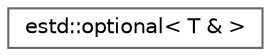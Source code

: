 digraph "Graphical Class Hierarchy"
{
 // LATEX_PDF_SIZE
  bgcolor="transparent";
  edge [fontname=Helvetica,fontsize=10,labelfontname=Helvetica,labelfontsize=10];
  node [fontname=Helvetica,fontsize=10,shape=box,height=0.2,width=0.4];
  rankdir="LR";
  Node0 [id="Node000000",label="estd::optional\< T & \>",height=0.2,width=0.4,color="grey40", fillcolor="white", style="filled",URL="$da/da8/classestd_1_1optional_3_01T_01_6_01_4.html",tooltip=" "];
}
